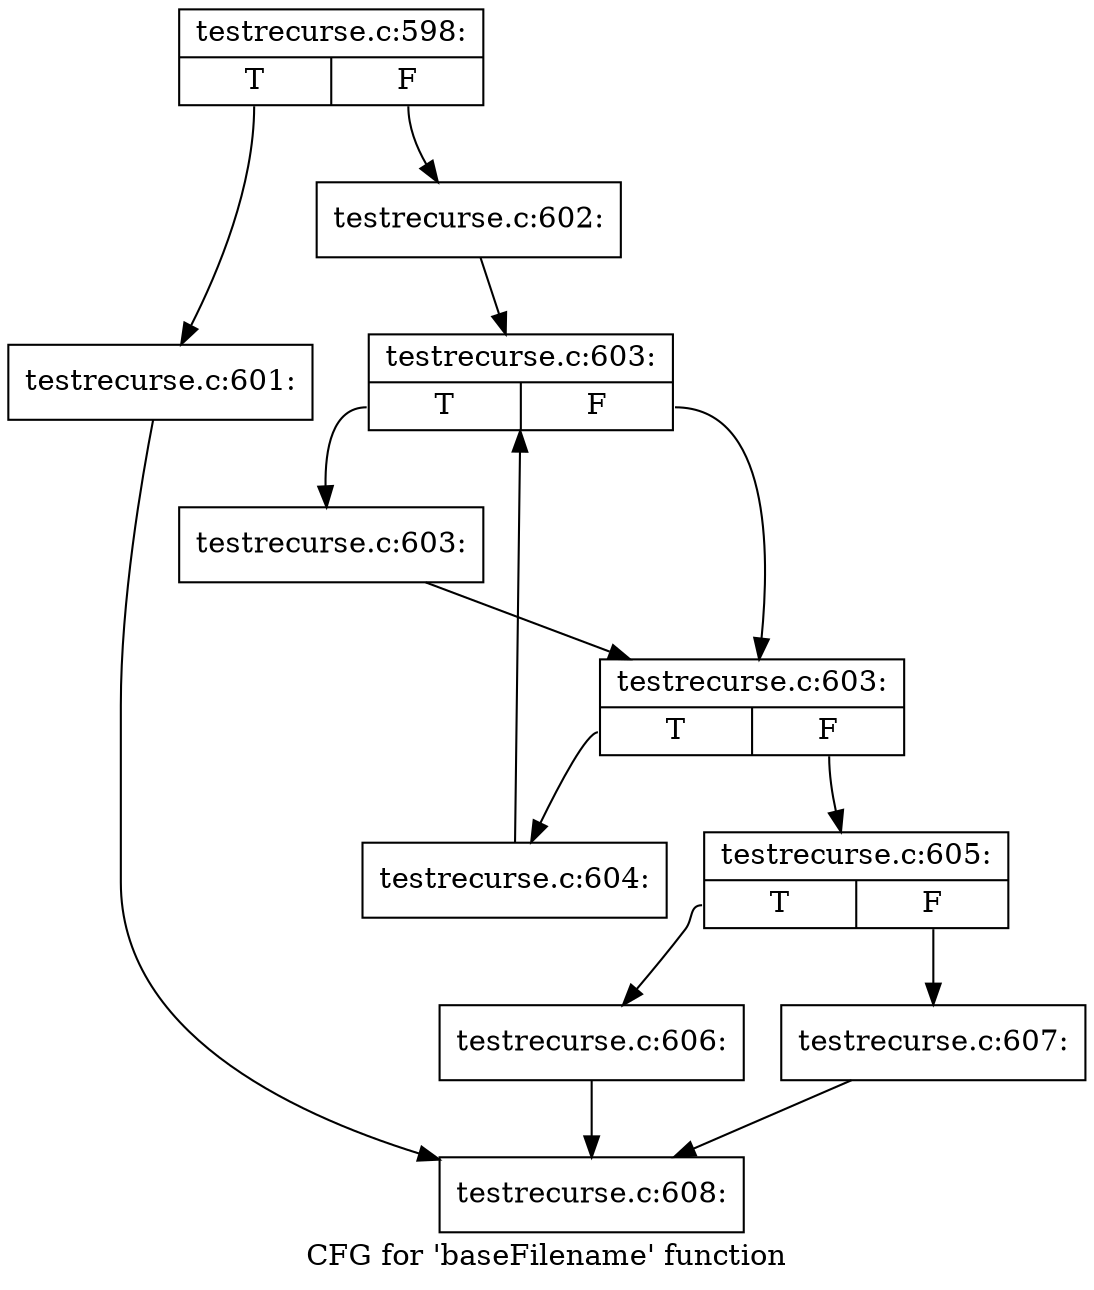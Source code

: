 digraph "CFG for 'baseFilename' function" {
	label="CFG for 'baseFilename' function";

	Node0x530b270 [shape=record,label="{testrecurse.c:598:|{<s0>T|<s1>F}}"];
	Node0x530b270:s0 -> Node0x5322300;
	Node0x530b270:s1 -> Node0x5322350;
	Node0x5322300 [shape=record,label="{testrecurse.c:601:}"];
	Node0x5322300 -> Node0x531ed40;
	Node0x5322350 [shape=record,label="{testrecurse.c:602:}"];
	Node0x5322350 -> Node0x53230e0;
	Node0x53230e0 [shape=record,label="{testrecurse.c:603:|{<s0>T|<s1>F}}"];
	Node0x53230e0:s0 -> Node0x53233d0;
	Node0x53230e0:s1 -> Node0x5323380;
	Node0x53233d0 [shape=record,label="{testrecurse.c:603:}"];
	Node0x53233d0 -> Node0x5323380;
	Node0x5323380 [shape=record,label="{testrecurse.c:603:|{<s0>T|<s1>F}}"];
	Node0x5323380:s0 -> Node0x53239c0;
	Node0x5323380:s1 -> Node0x5323300;
	Node0x53239c0 [shape=record,label="{testrecurse.c:604:}"];
	Node0x53239c0 -> Node0x53230e0;
	Node0x5323300 [shape=record,label="{testrecurse.c:605:|{<s0>T|<s1>F}}"];
	Node0x5323300:s0 -> Node0x5323ce0;
	Node0x5323300:s1 -> Node0x5323d30;
	Node0x5323ce0 [shape=record,label="{testrecurse.c:606:}"];
	Node0x5323ce0 -> Node0x531ed40;
	Node0x5323d30 [shape=record,label="{testrecurse.c:607:}"];
	Node0x5323d30 -> Node0x531ed40;
	Node0x531ed40 [shape=record,label="{testrecurse.c:608:}"];
}
